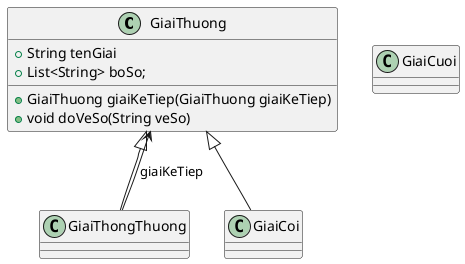 @startuml
'https://plantuml.com/class-diagram

class GiaiThuong{
    + String tenGiai
    + List<String> boSo;
    + GiaiThuong giaiKeTiep(GiaiThuong giaiKeTiep)
    + void doVeSo(String veSo)
}

class GiaiThongThuong
class GiaiCuoi

GiaiThuong <|-- GiaiThongThuong
GiaiThuong <-- GiaiThongThuong : giaiKeTiep
GiaiThuong <|-- GiaiCoi

@enduml